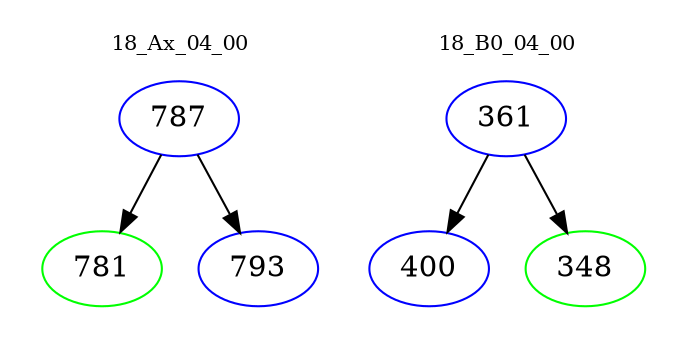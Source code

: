 digraph{
subgraph cluster_0 {
color = white
label = "18_Ax_04_00";
fontsize=10;
T0_787 [label="787", color="blue"]
T0_787 -> T0_781 [color="black"]
T0_781 [label="781", color="green"]
T0_787 -> T0_793 [color="black"]
T0_793 [label="793", color="blue"]
}
subgraph cluster_1 {
color = white
label = "18_B0_04_00";
fontsize=10;
T1_361 [label="361", color="blue"]
T1_361 -> T1_400 [color="black"]
T1_400 [label="400", color="blue"]
T1_361 -> T1_348 [color="black"]
T1_348 [label="348", color="green"]
}
}

